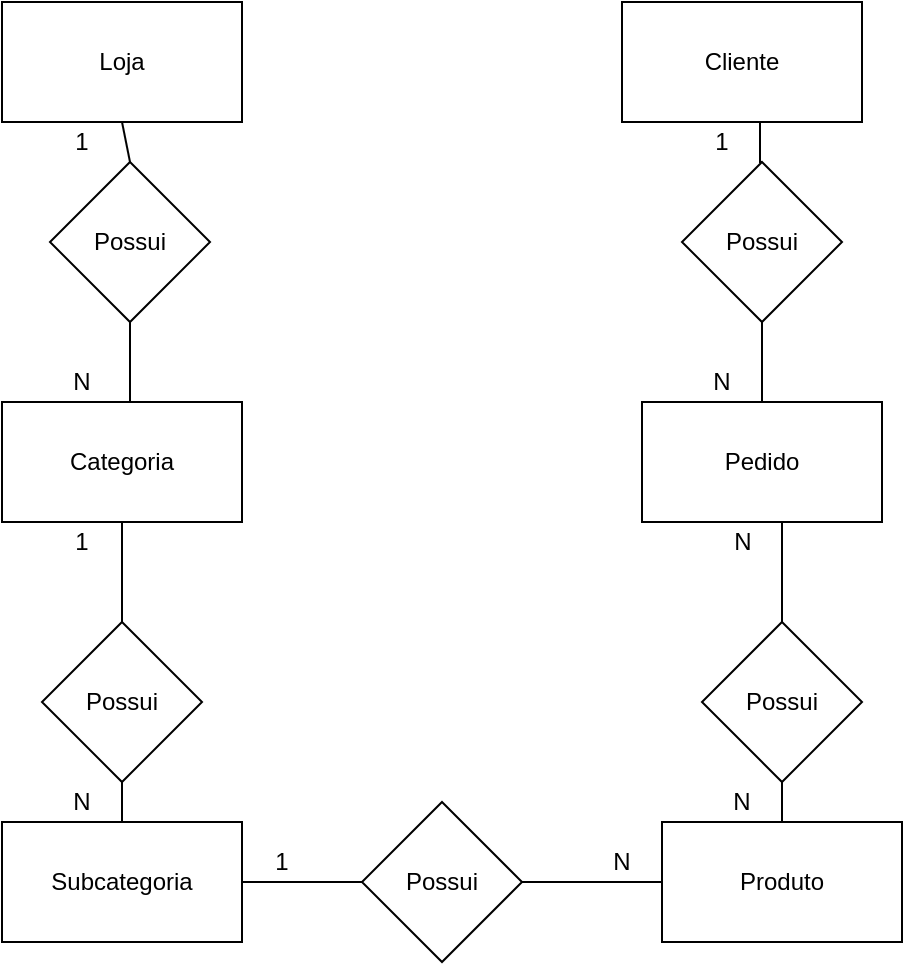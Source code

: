 <mxfile version="14.4.3" type="device" pages="2"><diagram id="BnVhKUta0DY0I-dIeVPp" name="conceitual"><mxGraphModel dx="868" dy="482" grid="1" gridSize="10" guides="1" tooltips="1" connect="1" arrows="1" fold="1" page="1" pageScale="1" pageWidth="827" pageHeight="1169" math="0" shadow="0"><root><mxCell id="0"/><mxCell id="1" parent="0"/><mxCell id="ixzUnLRiswVJyJJ_K1hb-1" value="Loja" style="rounded=0;whiteSpace=wrap;html=1;" parent="1" vertex="1"><mxGeometry x="310" y="80" width="120" height="60" as="geometry"/></mxCell><mxCell id="ixzUnLRiswVJyJJ_K1hb-3" value="Possui" style="rhombus;whiteSpace=wrap;html=1;" parent="1" vertex="1"><mxGeometry x="334" y="160" width="80" height="80" as="geometry"/></mxCell><mxCell id="ixzUnLRiswVJyJJ_K1hb-6" value="Produto" style="rounded=0;whiteSpace=wrap;html=1;" parent="1" vertex="1"><mxGeometry x="640" y="490" width="120" height="60" as="geometry"/></mxCell><mxCell id="ixzUnLRiswVJyJJ_K1hb-8" value="Possui" style="rhombus;whiteSpace=wrap;html=1;" parent="1" vertex="1"><mxGeometry x="330" y="390" width="80" height="80" as="geometry"/></mxCell><mxCell id="ixzUnLRiswVJyJJ_K1hb-18" value="Cliente" style="rounded=0;whiteSpace=wrap;html=1;" parent="1" vertex="1"><mxGeometry x="620" y="80" width="120" height="60" as="geometry"/></mxCell><mxCell id="ixzUnLRiswVJyJJ_K1hb-21" style="edgeStyle=orthogonalEdgeStyle;rounded=0;orthogonalLoop=1;jettySize=auto;html=1;exitX=0.5;exitY=1;exitDx=0;exitDy=0;endArrow=none;endFill=0;entryX=0.5;entryY=0;entryDx=0;entryDy=0;" parent="1" source="ixzUnLRiswVJyJJ_K1hb-20" target="ixzUnLRiswVJyJJ_K1hb-22" edge="1"><mxGeometry relative="1" as="geometry"><mxPoint x="690" y="260" as="targetPoint"/></mxGeometry></mxCell><mxCell id="ixzUnLRiswVJyJJ_K1hb-38" style="edgeStyle=orthogonalEdgeStyle;rounded=0;orthogonalLoop=1;jettySize=auto;html=1;exitX=0.5;exitY=0;exitDx=0;exitDy=0;entryX=0.575;entryY=1;entryDx=0;entryDy=0;entryPerimeter=0;endArrow=none;endFill=0;" parent="1" source="ixzUnLRiswVJyJJ_K1hb-20" target="ixzUnLRiswVJyJJ_K1hb-18" edge="1"><mxGeometry relative="1" as="geometry"/></mxCell><mxCell id="ixzUnLRiswVJyJJ_K1hb-20" value="Possui" style="rhombus;whiteSpace=wrap;html=1;" parent="1" vertex="1"><mxGeometry x="650" y="160" width="80" height="80" as="geometry"/></mxCell><mxCell id="ixzUnLRiswVJyJJ_K1hb-44" style="edgeStyle=orthogonalEdgeStyle;rounded=0;orthogonalLoop=1;jettySize=auto;html=1;exitX=0.5;exitY=1;exitDx=0;exitDy=0;entryX=0.5;entryY=0;entryDx=0;entryDy=0;endArrow=none;endFill=0;" parent="1" source="ixzUnLRiswVJyJJ_K1hb-22" target="ixzUnLRiswVJyJJ_K1hb-24" edge="1"><mxGeometry relative="1" as="geometry"><Array as="points"><mxPoint x="700" y="340"/></Array></mxGeometry></mxCell><mxCell id="ixzUnLRiswVJyJJ_K1hb-22" value="Pedido" style="rounded=0;whiteSpace=wrap;html=1;" parent="1" vertex="1"><mxGeometry x="630" y="280" width="120" height="60" as="geometry"/></mxCell><mxCell id="ixzUnLRiswVJyJJ_K1hb-45" style="edgeStyle=orthogonalEdgeStyle;rounded=0;orthogonalLoop=1;jettySize=auto;html=1;exitX=0.5;exitY=1;exitDx=0;exitDy=0;entryX=0.5;entryY=0;entryDx=0;entryDy=0;endArrow=none;endFill=0;" parent="1" source="ixzUnLRiswVJyJJ_K1hb-24" target="ixzUnLRiswVJyJJ_K1hb-6" edge="1"><mxGeometry relative="1" as="geometry"/></mxCell><mxCell id="ixzUnLRiswVJyJJ_K1hb-24" value="Possui" style="rhombus;whiteSpace=wrap;html=1;" parent="1" vertex="1"><mxGeometry x="660" y="390" width="80" height="80" as="geometry"/></mxCell><mxCell id="ixzUnLRiswVJyJJ_K1hb-27" value="1" style="text;html=1;strokeColor=none;fillColor=none;align=center;verticalAlign=middle;whiteSpace=wrap;rounded=0;" parent="1" vertex="1"><mxGeometry x="330" y="140" width="40" height="20" as="geometry"/></mxCell><mxCell id="ixzUnLRiswVJyJJ_K1hb-35" value="N" style="text;html=1;strokeColor=none;fillColor=none;align=center;verticalAlign=middle;whiteSpace=wrap;rounded=0;" parent="1" vertex="1"><mxGeometry x="650" y="260" width="40" height="20" as="geometry"/></mxCell><mxCell id="ixzUnLRiswVJyJJ_K1hb-39" value="1" style="text;html=1;strokeColor=none;fillColor=none;align=center;verticalAlign=middle;whiteSpace=wrap;rounded=0;" parent="1" vertex="1"><mxGeometry x="650" y="140" width="40" height="20" as="geometry"/></mxCell><mxCell id="ixzUnLRiswVJyJJ_K1hb-48" style="edgeStyle=orthogonalEdgeStyle;rounded=0;orthogonalLoop=1;jettySize=auto;html=1;exitX=0.5;exitY=1;exitDx=0;exitDy=0;entryX=0.5;entryY=0;entryDx=0;entryDy=0;endArrow=none;endFill=0;" parent="1" source="ixzUnLRiswVJyJJ_K1hb-46" target="ixzUnLRiswVJyJJ_K1hb-8" edge="1"><mxGeometry relative="1" as="geometry"/></mxCell><mxCell id="ixzUnLRiswVJyJJ_K1hb-46" value="Categoria" style="rounded=0;whiteSpace=wrap;html=1;" parent="1" vertex="1"><mxGeometry x="310" y="280" width="120" height="60" as="geometry"/></mxCell><mxCell id="ixzUnLRiswVJyJJ_K1hb-47" value="N" style="text;html=1;strokeColor=none;fillColor=none;align=center;verticalAlign=middle;whiteSpace=wrap;rounded=0;" parent="1" vertex="1"><mxGeometry x="330" y="260" width="40" height="20" as="geometry"/></mxCell><mxCell id="ixzUnLRiswVJyJJ_K1hb-50" value="" style="endArrow=none;html=1;entryX=0.5;entryY=1;entryDx=0;entryDy=0;" parent="1" target="ixzUnLRiswVJyJJ_K1hb-3" edge="1"><mxGeometry width="50" height="50" relative="1" as="geometry"><mxPoint x="374" y="280" as="sourcePoint"/><mxPoint x="440" y="250" as="targetPoint"/></mxGeometry></mxCell><mxCell id="ixzUnLRiswVJyJJ_K1hb-57" style="edgeStyle=orthogonalEdgeStyle;rounded=0;orthogonalLoop=1;jettySize=auto;html=1;exitX=1;exitY=0.5;exitDx=0;exitDy=0;entryX=0;entryY=0.5;entryDx=0;entryDy=0;endArrow=none;endFill=0;" parent="1" source="ixzUnLRiswVJyJJ_K1hb-53" target="ixzUnLRiswVJyJJ_K1hb-55" edge="1"><mxGeometry relative="1" as="geometry"/></mxCell><mxCell id="ixzUnLRiswVJyJJ_K1hb-53" value="Subcategoria" style="rounded=0;whiteSpace=wrap;html=1;" parent="1" vertex="1"><mxGeometry x="310" y="490" width="120" height="60" as="geometry"/></mxCell><mxCell id="ixzUnLRiswVJyJJ_K1hb-54" style="edgeStyle=orthogonalEdgeStyle;rounded=0;orthogonalLoop=1;jettySize=auto;html=1;entryX=0.5;entryY=0;entryDx=0;entryDy=0;endArrow=none;endFill=0;" parent="1" target="ixzUnLRiswVJyJJ_K1hb-53" edge="1"><mxGeometry relative="1" as="geometry"><mxPoint x="370" y="470" as="sourcePoint"/></mxGeometry></mxCell><mxCell id="ixzUnLRiswVJyJJ_K1hb-56" style="edgeStyle=orthogonalEdgeStyle;rounded=0;orthogonalLoop=1;jettySize=auto;html=1;exitX=1;exitY=0.5;exitDx=0;exitDy=0;entryX=0;entryY=0.5;entryDx=0;entryDy=0;endArrow=none;endFill=0;" parent="1" source="ixzUnLRiswVJyJJ_K1hb-55" target="ixzUnLRiswVJyJJ_K1hb-6" edge="1"><mxGeometry relative="1" as="geometry"/></mxCell><mxCell id="ixzUnLRiswVJyJJ_K1hb-55" value="Possui" style="rhombus;whiteSpace=wrap;html=1;" parent="1" vertex="1"><mxGeometry x="490" y="480" width="80" height="80" as="geometry"/></mxCell><mxCell id="ixzUnLRiswVJyJJ_K1hb-61" value="" style="endArrow=none;html=1;exitX=0.5;exitY=0;exitDx=0;exitDy=0;entryX=0.5;entryY=1;entryDx=0;entryDy=0;" parent="1" source="ixzUnLRiswVJyJJ_K1hb-3" target="ixzUnLRiswVJyJJ_K1hb-1" edge="1"><mxGeometry width="50" height="50" relative="1" as="geometry"><mxPoint x="330" y="190" as="sourcePoint"/><mxPoint x="370" y="160" as="targetPoint"/></mxGeometry></mxCell><mxCell id="ixzUnLRiswVJyJJ_K1hb-62" value="N" style="text;html=1;strokeColor=none;fillColor=none;align=center;verticalAlign=middle;whiteSpace=wrap;rounded=0;" parent="1" vertex="1"><mxGeometry x="330" y="470" width="40" height="20" as="geometry"/></mxCell><mxCell id="ixzUnLRiswVJyJJ_K1hb-63" value="N" style="text;html=1;strokeColor=none;fillColor=none;align=center;verticalAlign=middle;whiteSpace=wrap;rounded=0;" parent="1" vertex="1"><mxGeometry x="660" y="470" width="40" height="20" as="geometry"/></mxCell><mxCell id="5DrWxfCvUBQlMHEMTaOt-1" value="1" style="text;html=1;strokeColor=none;fillColor=none;align=center;verticalAlign=middle;whiteSpace=wrap;rounded=0;" parent="1" vertex="1"><mxGeometry x="330" y="340" width="40" height="20" as="geometry"/></mxCell><mxCell id="5DrWxfCvUBQlMHEMTaOt-2" value="1" style="text;html=1;strokeColor=none;fillColor=none;align=center;verticalAlign=middle;whiteSpace=wrap;rounded=0;" parent="1" vertex="1"><mxGeometry x="430" y="500" width="40" height="20" as="geometry"/></mxCell><mxCell id="5DrWxfCvUBQlMHEMTaOt-3" value="N" style="text;html=1;strokeColor=none;fillColor=none;align=center;verticalAlign=middle;whiteSpace=wrap;rounded=0;" parent="1" vertex="1"><mxGeometry x="600" y="500" width="40" height="20" as="geometry"/></mxCell><mxCell id="lg-SSBUsYtuIvcQjirfg-1" value="N" style="text;html=1;align=center;verticalAlign=middle;resizable=0;points=[];autosize=1;" vertex="1" parent="1"><mxGeometry x="670" y="340" width="20" height="20" as="geometry"/></mxCell></root></mxGraphModel></diagram><diagram id="fVTAhpNGpw3kj_DjJS_z" name="logica"><mxGraphModel dx="868" dy="482" grid="1" gridSize="10" guides="1" tooltips="1" connect="1" arrows="1" fold="1" page="1" pageScale="1" pageWidth="827" pageHeight="1169" math="0" shadow="0"><root><mxCell id="H1alB4Fp-vB3xp6G0R4u-0"/><mxCell id="H1alB4Fp-vB3xp6G0R4u-1" parent="H1alB4Fp-vB3xp6G0R4u-0"/><mxCell id="-a883HhqFEXbrNjjGXFJ-25" value="Loja" style="shape=table;startSize=30;container=1;collapsible=1;childLayout=tableLayout;fixedRows=1;rowLines=0;fontStyle=1;align=center;resizeLast=1;" parent="H1alB4Fp-vB3xp6G0R4u-1" vertex="1"><mxGeometry x="40" y="40" width="180" height="190" as="geometry"/></mxCell><mxCell id="-a883HhqFEXbrNjjGXFJ-26" value="" style="shape=partialRectangle;collapsible=0;dropTarget=0;pointerEvents=0;fillColor=none;top=0;left=0;bottom=1;right=0;points=[[0,0.5],[1,0.5]];portConstraint=eastwest;" parent="-a883HhqFEXbrNjjGXFJ-25" vertex="1"><mxGeometry y="30" width="180" height="30" as="geometry"/></mxCell><mxCell id="-a883HhqFEXbrNjjGXFJ-27" value="PK" style="shape=partialRectangle;connectable=0;fillColor=none;top=0;left=0;bottom=0;right=0;fontStyle=1;overflow=hidden;" parent="-a883HhqFEXbrNjjGXFJ-26" vertex="1"><mxGeometry width="30" height="30" as="geometry"/></mxCell><mxCell id="-a883HhqFEXbrNjjGXFJ-28" value="IdLoja" style="shape=partialRectangle;connectable=0;fillColor=none;top=0;left=0;bottom=0;right=0;align=left;spacingLeft=6;fontStyle=1;overflow=hidden;" parent="-a883HhqFEXbrNjjGXFJ-26" vertex="1"><mxGeometry x="30" width="150" height="30" as="geometry"/></mxCell><mxCell id="-a883HhqFEXbrNjjGXFJ-29" value="" style="shape=partialRectangle;collapsible=0;dropTarget=0;pointerEvents=0;fillColor=none;top=0;left=0;bottom=0;right=0;points=[[0,0.5],[1,0.5]];portConstraint=eastwest;" parent="-a883HhqFEXbrNjjGXFJ-25" vertex="1"><mxGeometry y="60" width="180" height="30" as="geometry"/></mxCell><mxCell id="-a883HhqFEXbrNjjGXFJ-30" value="" style="shape=partialRectangle;connectable=0;fillColor=none;top=0;left=0;bottom=0;right=0;editable=1;overflow=hidden;" parent="-a883HhqFEXbrNjjGXFJ-29" vertex="1"><mxGeometry width="30" height="30" as="geometry"/></mxCell><mxCell id="-a883HhqFEXbrNjjGXFJ-31" value="Nome" style="shape=partialRectangle;connectable=0;fillColor=none;top=0;left=0;bottom=0;right=0;align=left;spacingLeft=6;overflow=hidden;" parent="-a883HhqFEXbrNjjGXFJ-29" vertex="1"><mxGeometry x="30" width="150" height="30" as="geometry"/></mxCell><mxCell id="-a883HhqFEXbrNjjGXFJ-32" value="" style="shape=partialRectangle;collapsible=0;dropTarget=0;pointerEvents=0;fillColor=none;top=0;left=0;bottom=0;right=0;points=[[0,0.5],[1,0.5]];portConstraint=eastwest;" parent="-a883HhqFEXbrNjjGXFJ-25" vertex="1"><mxGeometry y="90" width="180" height="30" as="geometry"/></mxCell><mxCell id="-a883HhqFEXbrNjjGXFJ-33" value="" style="shape=partialRectangle;connectable=0;fillColor=none;top=0;left=0;bottom=0;right=0;editable=1;overflow=hidden;" parent="-a883HhqFEXbrNjjGXFJ-32" vertex="1"><mxGeometry width="30" height="30" as="geometry"/></mxCell><mxCell id="-a883HhqFEXbrNjjGXFJ-34" value="Endereco" style="shape=partialRectangle;connectable=0;fillColor=none;top=0;left=0;bottom=0;right=0;align=left;spacingLeft=6;overflow=hidden;" parent="-a883HhqFEXbrNjjGXFJ-32" vertex="1"><mxGeometry x="30" width="150" height="30" as="geometry"/></mxCell><mxCell id="-a883HhqFEXbrNjjGXFJ-35" value="" style="shape=partialRectangle;collapsible=0;dropTarget=0;pointerEvents=0;fillColor=none;top=0;left=0;bottom=0;right=0;points=[[0,0.5],[1,0.5]];portConstraint=eastwest;" parent="-a883HhqFEXbrNjjGXFJ-25" vertex="1"><mxGeometry y="120" width="180" height="30" as="geometry"/></mxCell><mxCell id="-a883HhqFEXbrNjjGXFJ-36" value="" style="shape=partialRectangle;connectable=0;fillColor=none;top=0;left=0;bottom=0;right=0;editable=1;overflow=hidden;" parent="-a883HhqFEXbrNjjGXFJ-35" vertex="1"><mxGeometry width="30" height="30" as="geometry"/></mxCell><mxCell id="-a883HhqFEXbrNjjGXFJ-37" value="Telefone" style="shape=partialRectangle;connectable=0;fillColor=none;top=0;left=0;bottom=0;right=0;align=left;spacingLeft=6;overflow=hidden;" parent="-a883HhqFEXbrNjjGXFJ-35" vertex="1"><mxGeometry x="30" width="150" height="30" as="geometry"/></mxCell><mxCell id="NHYusoLupNIPUKXMrJNb-0" value="" style="shape=partialRectangle;collapsible=0;dropTarget=0;pointerEvents=0;fillColor=none;top=0;left=0;bottom=0;right=0;points=[[0,0.5],[1,0.5]];portConstraint=eastwest;" parent="-a883HhqFEXbrNjjGXFJ-25" vertex="1"><mxGeometry y="150" width="180" height="30" as="geometry"/></mxCell><mxCell id="NHYusoLupNIPUKXMrJNb-1" value="" style="shape=partialRectangle;connectable=0;fillColor=none;top=0;left=0;bottom=0;right=0;editable=1;overflow=hidden;" parent="NHYusoLupNIPUKXMrJNb-0" vertex="1"><mxGeometry width="30" height="30" as="geometry"/></mxCell><mxCell id="NHYusoLupNIPUKXMrJNb-2" value="CNPJ" style="shape=partialRectangle;connectable=0;fillColor=none;top=0;left=0;bottom=0;right=0;align=left;spacingLeft=6;overflow=hidden;" parent="NHYusoLupNIPUKXMrJNb-0" vertex="1"><mxGeometry x="30" width="150" height="30" as="geometry"/></mxCell><mxCell id="-a883HhqFEXbrNjjGXFJ-38" value="Categoria" style="shape=table;startSize=30;container=1;collapsible=1;childLayout=tableLayout;fixedRows=1;rowLines=0;fontStyle=1;align=center;resizeLast=1;" parent="H1alB4Fp-vB3xp6G0R4u-1" vertex="1"><mxGeometry x="310" y="40" width="180" height="130" as="geometry"/></mxCell><mxCell id="-a883HhqFEXbrNjjGXFJ-39" value="" style="shape=partialRectangle;collapsible=0;dropTarget=0;pointerEvents=0;fillColor=none;top=0;left=0;bottom=0;right=0;points=[[0,0.5],[1,0.5]];portConstraint=eastwest;" parent="-a883HhqFEXbrNjjGXFJ-38" vertex="1"><mxGeometry y="30" width="180" height="30" as="geometry"/></mxCell><mxCell id="-a883HhqFEXbrNjjGXFJ-40" value="PK" style="shape=partialRectangle;connectable=0;fillColor=none;top=0;left=0;bottom=0;right=0;fontStyle=1;overflow=hidden;" parent="-a883HhqFEXbrNjjGXFJ-39" vertex="1"><mxGeometry width="60" height="30" as="geometry"/></mxCell><mxCell id="-a883HhqFEXbrNjjGXFJ-41" value="IdCategoria" style="shape=partialRectangle;connectable=0;fillColor=none;top=0;left=0;bottom=0;right=0;align=left;spacingLeft=6;fontStyle=1;overflow=hidden;" parent="-a883HhqFEXbrNjjGXFJ-39" vertex="1"><mxGeometry x="60" width="120" height="30" as="geometry"/></mxCell><mxCell id="-a883HhqFEXbrNjjGXFJ-42" value="" style="shape=partialRectangle;collapsible=0;dropTarget=0;pointerEvents=0;fillColor=none;top=0;left=0;bottom=1;right=0;points=[[0,0.5],[1,0.5]];portConstraint=eastwest;" parent="-a883HhqFEXbrNjjGXFJ-38" vertex="1"><mxGeometry y="60" width="180" height="30" as="geometry"/></mxCell><mxCell id="-a883HhqFEXbrNjjGXFJ-43" value="Fk" style="shape=partialRectangle;connectable=0;fillColor=none;top=0;left=0;bottom=0;right=0;fontStyle=1;overflow=hidden;" parent="-a883HhqFEXbrNjjGXFJ-42" vertex="1"><mxGeometry width="60" height="30" as="geometry"/></mxCell><mxCell id="-a883HhqFEXbrNjjGXFJ-44" value="IdLoja" style="shape=partialRectangle;connectable=0;fillColor=none;top=0;left=0;bottom=0;right=0;align=left;spacingLeft=6;fontStyle=1;overflow=hidden;" parent="-a883HhqFEXbrNjjGXFJ-42" vertex="1"><mxGeometry x="60" width="120" height="30" as="geometry"/></mxCell><mxCell id="-a883HhqFEXbrNjjGXFJ-45" value="" style="shape=partialRectangle;collapsible=0;dropTarget=0;pointerEvents=0;fillColor=none;top=0;left=0;bottom=0;right=0;points=[[0,0.5],[1,0.5]];portConstraint=eastwest;" parent="-a883HhqFEXbrNjjGXFJ-38" vertex="1"><mxGeometry y="90" width="180" height="30" as="geometry"/></mxCell><mxCell id="-a883HhqFEXbrNjjGXFJ-46" value="" style="shape=partialRectangle;connectable=0;fillColor=none;top=0;left=0;bottom=0;right=0;editable=1;overflow=hidden;" parent="-a883HhqFEXbrNjjGXFJ-45" vertex="1"><mxGeometry width="60" height="30" as="geometry"/></mxCell><mxCell id="-a883HhqFEXbrNjjGXFJ-47" value="NomeCat" style="shape=partialRectangle;connectable=0;fillColor=none;top=0;left=0;bottom=0;right=0;align=left;spacingLeft=6;overflow=hidden;" parent="-a883HhqFEXbrNjjGXFJ-45" vertex="1"><mxGeometry x="60" width="120" height="30" as="geometry"/></mxCell><mxCell id="YPb9ZQketvVJkok7APCH-0" value="SubCategoria" style="shape=table;startSize=30;container=1;collapsible=1;childLayout=tableLayout;fixedRows=1;rowLines=0;fontStyle=1;align=center;resizeLast=1;" parent="H1alB4Fp-vB3xp6G0R4u-1" vertex="1"><mxGeometry x="540" y="40" width="180" height="130" as="geometry"/></mxCell><mxCell id="YPb9ZQketvVJkok7APCH-1" value="" style="shape=partialRectangle;collapsible=0;dropTarget=0;pointerEvents=0;fillColor=none;top=0;left=0;bottom=0;right=0;points=[[0,0.5],[1,0.5]];portConstraint=eastwest;" parent="YPb9ZQketvVJkok7APCH-0" vertex="1"><mxGeometry y="30" width="180" height="30" as="geometry"/></mxCell><mxCell id="YPb9ZQketvVJkok7APCH-2" value="Pk" style="shape=partialRectangle;connectable=0;fillColor=none;top=0;left=0;bottom=0;right=0;fontStyle=1;overflow=hidden;" parent="YPb9ZQketvVJkok7APCH-1" vertex="1"><mxGeometry width="60" height="30" as="geometry"/></mxCell><mxCell id="YPb9ZQketvVJkok7APCH-3" value="IdSubCategoria" style="shape=partialRectangle;connectable=0;fillColor=none;top=0;left=0;bottom=0;right=0;align=left;spacingLeft=6;fontStyle=1;overflow=hidden;" parent="YPb9ZQketvVJkok7APCH-1" vertex="1"><mxGeometry x="60" width="120" height="30" as="geometry"/></mxCell><mxCell id="z12hyrBF5Y4kCZb7BlWe-0" value="" style="shape=partialRectangle;collapsible=0;dropTarget=0;pointerEvents=0;fillColor=none;top=0;left=0;bottom=0;right=0;points=[[0,0.5],[1,0.5]];portConstraint=eastwest;" vertex="1" parent="YPb9ZQketvVJkok7APCH-0"><mxGeometry y="60" width="180" height="30" as="geometry"/></mxCell><mxCell id="z12hyrBF5Y4kCZb7BlWe-1" value="Fk" style="shape=partialRectangle;connectable=0;fillColor=none;top=0;left=0;bottom=0;right=0;fontStyle=0;overflow=hidden;" vertex="1" parent="z12hyrBF5Y4kCZb7BlWe-0"><mxGeometry width="60" height="30" as="geometry"/></mxCell><mxCell id="z12hyrBF5Y4kCZb7BlWe-2" value="IdCategoria" style="shape=partialRectangle;connectable=0;fillColor=none;top=0;left=0;bottom=0;right=0;align=left;spacingLeft=6;fontStyle=1;overflow=hidden;" vertex="1" parent="z12hyrBF5Y4kCZb7BlWe-0"><mxGeometry x="60" width="120" height="30" as="geometry"/></mxCell><mxCell id="YPb9ZQketvVJkok7APCH-7" value="" style="shape=partialRectangle;collapsible=0;dropTarget=0;pointerEvents=0;fillColor=none;top=0;left=0;bottom=0;right=0;points=[[0,0.5],[1,0.5]];portConstraint=eastwest;" parent="YPb9ZQketvVJkok7APCH-0" vertex="1"><mxGeometry y="90" width="180" height="30" as="geometry"/></mxCell><mxCell id="YPb9ZQketvVJkok7APCH-8" value="" style="shape=partialRectangle;connectable=0;fillColor=none;top=0;left=0;bottom=0;right=0;editable=1;overflow=hidden;" parent="YPb9ZQketvVJkok7APCH-7" vertex="1"><mxGeometry width="60" height="30" as="geometry"/></mxCell><mxCell id="YPb9ZQketvVJkok7APCH-9" value="NomeSub" style="shape=partialRectangle;connectable=0;fillColor=none;top=0;left=0;bottom=0;right=0;align=left;spacingLeft=6;overflow=hidden;" parent="YPb9ZQketvVJkok7APCH-7" vertex="1"><mxGeometry x="60" width="120" height="30" as="geometry"/></mxCell><mxCell id="HKb9AZO92d-qCQxCHdUC-0" value="Produto" style="shape=table;startSize=30;container=1;collapsible=1;childLayout=tableLayout;fixedRows=1;rowLines=0;fontStyle=1;align=center;resizeLast=1;" parent="H1alB4Fp-vB3xp6G0R4u-1" vertex="1"><mxGeometry x="580" y="210" width="180" height="220" as="geometry"/></mxCell><mxCell id="HKb9AZO92d-qCQxCHdUC-1" value="" style="shape=partialRectangle;collapsible=0;dropTarget=0;pointerEvents=0;fillColor=none;top=0;left=0;bottom=0;right=0;points=[[0,0.5],[1,0.5]];portConstraint=eastwest;" parent="HKb9AZO92d-qCQxCHdUC-0" vertex="1"><mxGeometry y="30" width="180" height="30" as="geometry"/></mxCell><mxCell id="HKb9AZO92d-qCQxCHdUC-2" value="Pk" style="shape=partialRectangle;connectable=0;fillColor=none;top=0;left=0;bottom=0;right=0;fontStyle=1;overflow=hidden;" parent="HKb9AZO92d-qCQxCHdUC-1" vertex="1"><mxGeometry width="60" height="30" as="geometry"/></mxCell><mxCell id="HKb9AZO92d-qCQxCHdUC-3" value="IdProduto" style="shape=partialRectangle;connectable=0;fillColor=none;top=0;left=0;bottom=0;right=0;align=left;spacingLeft=6;fontStyle=1;overflow=hidden;" parent="HKb9AZO92d-qCQxCHdUC-1" vertex="1"><mxGeometry x="60" width="120" height="30" as="geometry"/></mxCell><mxCell id="z12hyrBF5Y4kCZb7BlWe-3" value="" style="shape=partialRectangle;collapsible=0;dropTarget=0;pointerEvents=0;fillColor=none;top=0;left=0;bottom=0;right=0;points=[[0,0.5],[1,0.5]];portConstraint=eastwest;" vertex="1" parent="HKb9AZO92d-qCQxCHdUC-0"><mxGeometry y="60" width="180" height="30" as="geometry"/></mxCell><mxCell id="z12hyrBF5Y4kCZb7BlWe-4" value="Fk" style="shape=partialRectangle;connectable=0;fillColor=none;top=0;left=0;bottom=0;right=0;fontStyle=1;overflow=hidden;" vertex="1" parent="z12hyrBF5Y4kCZb7BlWe-3"><mxGeometry width="60" height="30" as="geometry"/></mxCell><mxCell id="z12hyrBF5Y4kCZb7BlWe-5" value="IdSubcategoria" style="shape=partialRectangle;connectable=0;fillColor=none;top=0;left=0;bottom=0;right=0;align=left;spacingLeft=6;fontStyle=1;overflow=hidden;" vertex="1" parent="z12hyrBF5Y4kCZb7BlWe-3"><mxGeometry x="60" width="120" height="30" as="geometry"/></mxCell><mxCell id="HKb9AZO92d-qCQxCHdUC-4" value="" style="shape=partialRectangle;collapsible=0;dropTarget=0;pointerEvents=0;fillColor=none;top=0;left=0;bottom=1;right=0;points=[[0,0.5],[1,0.5]];portConstraint=eastwest;" parent="HKb9AZO92d-qCQxCHdUC-0" vertex="1"><mxGeometry y="90" width="180" height="30" as="geometry"/></mxCell><mxCell id="HKb9AZO92d-qCQxCHdUC-5" value="Fk" style="shape=partialRectangle;connectable=0;fillColor=none;top=0;left=0;bottom=0;right=0;fontStyle=1;overflow=hidden;" parent="HKb9AZO92d-qCQxCHdUC-4" vertex="1"><mxGeometry width="60" height="30" as="geometry"/></mxCell><mxCell id="HKb9AZO92d-qCQxCHdUC-6" value="IdPedido" style="shape=partialRectangle;connectable=0;fillColor=none;top=0;left=0;bottom=0;right=0;align=left;spacingLeft=6;fontStyle=1;overflow=hidden;" parent="HKb9AZO92d-qCQxCHdUC-4" vertex="1"><mxGeometry x="60" width="120" height="30" as="geometry"/></mxCell><mxCell id="HKb9AZO92d-qCQxCHdUC-7" value="" style="shape=partialRectangle;collapsible=0;dropTarget=0;pointerEvents=0;fillColor=none;top=0;left=0;bottom=0;right=0;points=[[0,0.5],[1,0.5]];portConstraint=eastwest;" parent="HKb9AZO92d-qCQxCHdUC-0" vertex="1"><mxGeometry y="120" width="180" height="30" as="geometry"/></mxCell><mxCell id="HKb9AZO92d-qCQxCHdUC-8" value="" style="shape=partialRectangle;connectable=0;fillColor=none;top=0;left=0;bottom=0;right=0;editable=1;overflow=hidden;" parent="HKb9AZO92d-qCQxCHdUC-7" vertex="1"><mxGeometry width="60" height="30" as="geometry"/></mxCell><mxCell id="HKb9AZO92d-qCQxCHdUC-9" value="Nome" style="shape=partialRectangle;connectable=0;fillColor=none;top=0;left=0;bottom=0;right=0;align=left;spacingLeft=6;overflow=hidden;" parent="HKb9AZO92d-qCQxCHdUC-7" vertex="1"><mxGeometry x="60" width="120" height="30" as="geometry"/></mxCell><mxCell id="HKb9AZO92d-qCQxCHdUC-10" value="" style="shape=partialRectangle;collapsible=0;dropTarget=0;pointerEvents=0;fillColor=none;top=0;left=0;bottom=0;right=0;points=[[0,0.5],[1,0.5]];portConstraint=eastwest;" parent="HKb9AZO92d-qCQxCHdUC-0" vertex="1"><mxGeometry y="150" width="180" height="30" as="geometry"/></mxCell><mxCell id="HKb9AZO92d-qCQxCHdUC-11" value="" style="shape=partialRectangle;connectable=0;fillColor=none;top=0;left=0;bottom=0;right=0;editable=1;overflow=hidden;" parent="HKb9AZO92d-qCQxCHdUC-10" vertex="1"><mxGeometry width="60" height="30" as="geometry"/></mxCell><mxCell id="HKb9AZO92d-qCQxCHdUC-12" value="Preco" style="shape=partialRectangle;connectable=0;fillColor=none;top=0;left=0;bottom=0;right=0;align=left;spacingLeft=6;overflow=hidden;" parent="HKb9AZO92d-qCQxCHdUC-10" vertex="1"><mxGeometry x="60" width="120" height="30" as="geometry"/></mxCell><mxCell id="NHYusoLupNIPUKXMrJNb-11" value="" style="shape=partialRectangle;collapsible=0;dropTarget=0;pointerEvents=0;fillColor=none;top=0;left=0;bottom=0;right=0;points=[[0,0.5],[1,0.5]];portConstraint=eastwest;" parent="HKb9AZO92d-qCQxCHdUC-0" vertex="1"><mxGeometry y="180" width="180" height="30" as="geometry"/></mxCell><mxCell id="NHYusoLupNIPUKXMrJNb-12" value="" style="shape=partialRectangle;connectable=0;fillColor=none;top=0;left=0;bottom=0;right=0;editable=1;overflow=hidden;" parent="NHYusoLupNIPUKXMrJNb-11" vertex="1"><mxGeometry width="60" height="30" as="geometry"/></mxCell><mxCell id="NHYusoLupNIPUKXMrJNb-13" value="Validade" style="shape=partialRectangle;connectable=0;fillColor=none;top=0;left=0;bottom=0;right=0;align=left;spacingLeft=6;overflow=hidden;" parent="NHYusoLupNIPUKXMrJNb-11" vertex="1"><mxGeometry x="60" width="120" height="30" as="geometry"/></mxCell><mxCell id="FdDqJ7lanGBIJObR6kC--0" value="Pedido" style="shape=table;startSize=30;container=1;collapsible=1;childLayout=tableLayout;fixedRows=1;rowLines=0;fontStyle=1;align=center;resizeLast=1;" parent="H1alB4Fp-vB3xp6G0R4u-1" vertex="1"><mxGeometry x="324" y="380" width="180" height="160" as="geometry"/></mxCell><mxCell id="FdDqJ7lanGBIJObR6kC--1" value="" style="shape=partialRectangle;collapsible=0;dropTarget=0;pointerEvents=0;fillColor=none;top=0;left=0;bottom=0;right=0;points=[[0,0.5],[1,0.5]];portConstraint=eastwest;" parent="FdDqJ7lanGBIJObR6kC--0" vertex="1"><mxGeometry y="30" width="180" height="30" as="geometry"/></mxCell><mxCell id="FdDqJ7lanGBIJObR6kC--2" value="PK" style="shape=partialRectangle;connectable=0;fillColor=none;top=0;left=0;bottom=0;right=0;fontStyle=1;overflow=hidden;" parent="FdDqJ7lanGBIJObR6kC--1" vertex="1"><mxGeometry width="60" height="30" as="geometry"/></mxCell><mxCell id="FdDqJ7lanGBIJObR6kC--3" value="IdPedido" style="shape=partialRectangle;connectable=0;fillColor=none;top=0;left=0;bottom=0;right=0;align=left;spacingLeft=6;fontStyle=1;overflow=hidden;" parent="FdDqJ7lanGBIJObR6kC--1" vertex="1"><mxGeometry x="60" width="120" height="30" as="geometry"/></mxCell><mxCell id="FdDqJ7lanGBIJObR6kC--4" value="" style="shape=partialRectangle;collapsible=0;dropTarget=0;pointerEvents=0;fillColor=none;top=0;left=0;bottom=1;right=0;points=[[0,0.5],[1,0.5]];portConstraint=eastwest;" parent="FdDqJ7lanGBIJObR6kC--0" vertex="1"><mxGeometry y="60" width="180" height="30" as="geometry"/></mxCell><mxCell id="FdDqJ7lanGBIJObR6kC--5" value="FK" style="shape=partialRectangle;connectable=0;fillColor=none;top=0;left=0;bottom=0;right=0;fontStyle=1;overflow=hidden;" parent="FdDqJ7lanGBIJObR6kC--4" vertex="1"><mxGeometry width="60" height="30" as="geometry"/></mxCell><mxCell id="FdDqJ7lanGBIJObR6kC--6" value="IdCliente" style="shape=partialRectangle;connectable=0;fillColor=none;top=0;left=0;bottom=0;right=0;align=left;spacingLeft=6;fontStyle=1;overflow=hidden;" parent="FdDqJ7lanGBIJObR6kC--4" vertex="1"><mxGeometry x="60" width="120" height="30" as="geometry"/></mxCell><mxCell id="FdDqJ7lanGBIJObR6kC--7" value="" style="shape=partialRectangle;collapsible=0;dropTarget=0;pointerEvents=0;fillColor=none;top=0;left=0;bottom=0;right=0;points=[[0,0.5],[1,0.5]];portConstraint=eastwest;" parent="FdDqJ7lanGBIJObR6kC--0" vertex="1"><mxGeometry y="90" width="180" height="30" as="geometry"/></mxCell><mxCell id="FdDqJ7lanGBIJObR6kC--8" value="" style="shape=partialRectangle;connectable=0;fillColor=none;top=0;left=0;bottom=0;right=0;editable=1;overflow=hidden;" parent="FdDqJ7lanGBIJObR6kC--7" vertex="1"><mxGeometry width="60" height="30" as="geometry"/></mxCell><mxCell id="FdDqJ7lanGBIJObR6kC--9" value="Quantidade" style="shape=partialRectangle;connectable=0;fillColor=none;top=0;left=0;bottom=0;right=0;align=left;spacingLeft=6;overflow=hidden;" parent="FdDqJ7lanGBIJObR6kC--7" vertex="1"><mxGeometry x="60" width="120" height="30" as="geometry"/></mxCell><mxCell id="FdDqJ7lanGBIJObR6kC--10" value="" style="shape=partialRectangle;collapsible=0;dropTarget=0;pointerEvents=0;fillColor=none;top=0;left=0;bottom=0;right=0;points=[[0,0.5],[1,0.5]];portConstraint=eastwest;" parent="FdDqJ7lanGBIJObR6kC--0" vertex="1"><mxGeometry y="120" width="180" height="30" as="geometry"/></mxCell><mxCell id="FdDqJ7lanGBIJObR6kC--11" value="" style="shape=partialRectangle;connectable=0;fillColor=none;top=0;left=0;bottom=0;right=0;editable=1;overflow=hidden;" parent="FdDqJ7lanGBIJObR6kC--10" vertex="1"><mxGeometry width="60" height="30" as="geometry"/></mxCell><mxCell id="FdDqJ7lanGBIJObR6kC--12" value="NotaFisc" style="shape=partialRectangle;connectable=0;fillColor=none;top=0;left=0;bottom=0;right=0;align=left;spacingLeft=6;overflow=hidden;" parent="FdDqJ7lanGBIJObR6kC--10" vertex="1"><mxGeometry x="60" width="120" height="30" as="geometry"/></mxCell><mxCell id="FdDqJ7lanGBIJObR6kC--13" value="Cliente" style="shape=table;startSize=30;container=1;collapsible=1;childLayout=tableLayout;fixedRows=1;rowLines=0;fontStyle=1;align=center;resizeLast=1;" parent="H1alB4Fp-vB3xp6G0R4u-1" vertex="1"><mxGeometry x="40" y="260" width="180" height="190" as="geometry"/></mxCell><mxCell id="FdDqJ7lanGBIJObR6kC--14" value="" style="shape=partialRectangle;collapsible=0;dropTarget=0;pointerEvents=0;fillColor=none;top=0;left=0;bottom=1;right=0;points=[[0,0.5],[1,0.5]];portConstraint=eastwest;" parent="FdDqJ7lanGBIJObR6kC--13" vertex="1"><mxGeometry y="30" width="180" height="30" as="geometry"/></mxCell><mxCell id="FdDqJ7lanGBIJObR6kC--15" value="PK" style="shape=partialRectangle;connectable=0;fillColor=none;top=0;left=0;bottom=0;right=0;fontStyle=1;overflow=hidden;" parent="FdDqJ7lanGBIJObR6kC--14" vertex="1"><mxGeometry width="30" height="30" as="geometry"/></mxCell><mxCell id="FdDqJ7lanGBIJObR6kC--16" value="IdCliente" style="shape=partialRectangle;connectable=0;fillColor=none;top=0;left=0;bottom=0;right=0;align=left;spacingLeft=6;fontStyle=1;overflow=hidden;" parent="FdDqJ7lanGBIJObR6kC--14" vertex="1"><mxGeometry x="30" width="150" height="30" as="geometry"/></mxCell><mxCell id="FdDqJ7lanGBIJObR6kC--17" value="" style="shape=partialRectangle;collapsible=0;dropTarget=0;pointerEvents=0;fillColor=none;top=0;left=0;bottom=0;right=0;points=[[0,0.5],[1,0.5]];portConstraint=eastwest;" parent="FdDqJ7lanGBIJObR6kC--13" vertex="1"><mxGeometry y="60" width="180" height="30" as="geometry"/></mxCell><mxCell id="FdDqJ7lanGBIJObR6kC--18" value="" style="shape=partialRectangle;connectable=0;fillColor=none;top=0;left=0;bottom=0;right=0;editable=1;overflow=hidden;" parent="FdDqJ7lanGBIJObR6kC--17" vertex="1"><mxGeometry width="30" height="30" as="geometry"/></mxCell><mxCell id="FdDqJ7lanGBIJObR6kC--19" value="Nome" style="shape=partialRectangle;connectable=0;fillColor=none;top=0;left=0;bottom=0;right=0;align=left;spacingLeft=6;overflow=hidden;" parent="FdDqJ7lanGBIJObR6kC--17" vertex="1"><mxGeometry x="30" width="150" height="30" as="geometry"/></mxCell><mxCell id="FdDqJ7lanGBIJObR6kC--20" value="" style="shape=partialRectangle;collapsible=0;dropTarget=0;pointerEvents=0;fillColor=none;top=0;left=0;bottom=0;right=0;points=[[0,0.5],[1,0.5]];portConstraint=eastwest;" parent="FdDqJ7lanGBIJObR6kC--13" vertex="1"><mxGeometry y="90" width="180" height="30" as="geometry"/></mxCell><mxCell id="FdDqJ7lanGBIJObR6kC--21" value="" style="shape=partialRectangle;connectable=0;fillColor=none;top=0;left=0;bottom=0;right=0;editable=1;overflow=hidden;" parent="FdDqJ7lanGBIJObR6kC--20" vertex="1"><mxGeometry width="30" height="30" as="geometry"/></mxCell><mxCell id="FdDqJ7lanGBIJObR6kC--22" value="TelefoneC" style="shape=partialRectangle;connectable=0;fillColor=none;top=0;left=0;bottom=0;right=0;align=left;spacingLeft=6;overflow=hidden;" parent="FdDqJ7lanGBIJObR6kC--20" vertex="1"><mxGeometry x="30" width="150" height="30" as="geometry"/></mxCell><mxCell id="NHYusoLupNIPUKXMrJNb-4" value="" style="shape=partialRectangle;collapsible=0;dropTarget=0;pointerEvents=0;fillColor=none;top=0;left=0;bottom=0;right=0;points=[[0,0.5],[1,0.5]];portConstraint=eastwest;" parent="FdDqJ7lanGBIJObR6kC--13" vertex="1"><mxGeometry y="120" width="180" height="30" as="geometry"/></mxCell><mxCell id="NHYusoLupNIPUKXMrJNb-5" value="" style="shape=partialRectangle;connectable=0;fillColor=none;top=0;left=0;bottom=0;right=0;editable=1;overflow=hidden;" parent="NHYusoLupNIPUKXMrJNb-4" vertex="1"><mxGeometry width="30" height="30" as="geometry"/></mxCell><mxCell id="NHYusoLupNIPUKXMrJNb-6" value="CPF" style="shape=partialRectangle;connectable=0;fillColor=none;top=0;left=0;bottom=0;right=0;align=left;spacingLeft=6;overflow=hidden;" parent="NHYusoLupNIPUKXMrJNb-4" vertex="1"><mxGeometry x="30" width="150" height="30" as="geometry"/></mxCell><mxCell id="FdDqJ7lanGBIJObR6kC--23" value="" style="shape=partialRectangle;collapsible=0;dropTarget=0;pointerEvents=0;fillColor=none;top=0;left=0;bottom=0;right=0;points=[[0,0.5],[1,0.5]];portConstraint=eastwest;" parent="FdDqJ7lanGBIJObR6kC--13" vertex="1"><mxGeometry y="150" width="180" height="30" as="geometry"/></mxCell><mxCell id="FdDqJ7lanGBIJObR6kC--24" value="" style="shape=partialRectangle;connectable=0;fillColor=none;top=0;left=0;bottom=0;right=0;editable=1;overflow=hidden;" parent="FdDqJ7lanGBIJObR6kC--23" vertex="1"><mxGeometry width="30" height="30" as="geometry"/></mxCell><mxCell id="FdDqJ7lanGBIJObR6kC--25" value="RG" style="shape=partialRectangle;connectable=0;fillColor=none;top=0;left=0;bottom=0;right=0;align=left;spacingLeft=6;overflow=hidden;" parent="FdDqJ7lanGBIJObR6kC--23" vertex="1"><mxGeometry x="30" width="150" height="30" as="geometry"/></mxCell><mxCell id="Ib2-FGxTHazIphv6KVIO-0" value="" style="edgeStyle=entityRelationEdgeStyle;fontSize=12;html=1;endArrow=ERoneToMany;entryX=0;entryY=0.5;entryDx=0;entryDy=0;" parent="H1alB4Fp-vB3xp6G0R4u-1" target="-a883HhqFEXbrNjjGXFJ-42" edge="1"><mxGeometry width="100" height="100" relative="1" as="geometry"><mxPoint x="220" y="90" as="sourcePoint"/><mxPoint x="320" y="-10" as="targetPoint"/></mxGeometry></mxCell><mxCell id="Ib2-FGxTHazIphv6KVIO-4" value="" style="edgeStyle=entityRelationEdgeStyle;fontSize=12;html=1;endArrow=ERoneToMany;entryX=0;entryY=0.5;entryDx=0;entryDy=0;exitX=1;exitY=0.5;exitDx=0;exitDy=0;" parent="H1alB4Fp-vB3xp6G0R4u-1" edge="1" source="-a883HhqFEXbrNjjGXFJ-39"><mxGeometry width="100" height="100" relative="1" as="geometry"><mxPoint x="490" y="110" as="sourcePoint"/><mxPoint x="540" y="145" as="targetPoint"/></mxGeometry></mxCell><mxCell id="mr2qvtbwd8U-MqMQfWVZ-1" value="" style="edgeStyle=entityRelationEdgeStyle;fontSize=12;html=1;endArrow=ERoneToMany;exitX=1;exitY=0.5;exitDx=0;exitDy=0;entryX=0;entryY=0.5;entryDx=0;entryDy=0;" parent="H1alB4Fp-vB3xp6G0R4u-1" source="FdDqJ7lanGBIJObR6kC--14" edge="1" target="FdDqJ7lanGBIJObR6kC--4"><mxGeometry width="100" height="100" relative="1" as="geometry"><mxPoint x="224" y="420" as="sourcePoint"/><mxPoint x="324" y="320" as="targetPoint"/></mxGeometry></mxCell><mxCell id="z12hyrBF5Y4kCZb7BlWe-6" value="" style="line;strokeWidth=1;rotatable=0;dashed=0;labelPosition=right;align=left;verticalAlign=middle;spacingTop=0;spacingLeft=6;points=[];portConstraint=eastwest;" vertex="1" parent="H1alB4Fp-vB3xp6G0R4u-1"><mxGeometry x="540" y="120" width="180" height="10" as="geometry"/></mxCell><mxCell id="lgqlKubHMz5HIxjfoM7t-0" value="PedidoProduto" style="shape=table;startSize=30;container=1;collapsible=1;childLayout=tableLayout;fixedRows=1;rowLines=0;fontStyle=1;align=center;resizeLast=1;" vertex="1" parent="H1alB4Fp-vB3xp6G0R4u-1"><mxGeometry x="324" y="190" width="180" height="160" as="geometry"/></mxCell><mxCell id="lgqlKubHMz5HIxjfoM7t-1" value="" style="shape=partialRectangle;collapsible=0;dropTarget=0;pointerEvents=0;fillColor=none;top=0;left=0;bottom=0;right=0;points=[[0,0.5],[1,0.5]];portConstraint=eastwest;" vertex="1" parent="lgqlKubHMz5HIxjfoM7t-0"><mxGeometry y="30" width="180" height="30" as="geometry"/></mxCell><mxCell id="lgqlKubHMz5HIxjfoM7t-2" value="FK" style="shape=partialRectangle;connectable=0;fillColor=none;top=0;left=0;bottom=0;right=0;fontStyle=1;overflow=hidden;" vertex="1" parent="lgqlKubHMz5HIxjfoM7t-1"><mxGeometry width="60" height="30" as="geometry"/></mxCell><mxCell id="lgqlKubHMz5HIxjfoM7t-3" value="IdPedido" style="shape=partialRectangle;connectable=0;fillColor=none;top=0;left=0;bottom=0;right=0;align=left;spacingLeft=6;fontStyle=1;overflow=hidden;" vertex="1" parent="lgqlKubHMz5HIxjfoM7t-1"><mxGeometry x="60" width="120" height="30" as="geometry"/></mxCell><mxCell id="lgqlKubHMz5HIxjfoM7t-4" value="" style="shape=partialRectangle;collapsible=0;dropTarget=0;pointerEvents=0;fillColor=none;top=0;left=0;bottom=1;right=0;points=[[0,0.5],[1,0.5]];portConstraint=eastwest;" vertex="1" parent="lgqlKubHMz5HIxjfoM7t-0"><mxGeometry y="60" width="180" height="30" as="geometry"/></mxCell><mxCell id="lgqlKubHMz5HIxjfoM7t-5" value="Fk" style="shape=partialRectangle;connectable=0;fillColor=none;top=0;left=0;bottom=0;right=0;fontStyle=1;overflow=hidden;" vertex="1" parent="lgqlKubHMz5HIxjfoM7t-4"><mxGeometry width="60" height="30" as="geometry"/></mxCell><mxCell id="lgqlKubHMz5HIxjfoM7t-6" value="IdProduto" style="shape=partialRectangle;connectable=0;fillColor=none;top=0;left=0;bottom=0;right=0;align=left;spacingLeft=6;fontStyle=1;overflow=hidden;" vertex="1" parent="lgqlKubHMz5HIxjfoM7t-4"><mxGeometry x="60" width="120" height="30" as="geometry"/></mxCell><mxCell id="lgqlKubHMz5HIxjfoM7t-7" value="" style="shape=partialRectangle;collapsible=0;dropTarget=0;pointerEvents=0;fillColor=none;top=0;left=0;bottom=0;right=0;points=[[0,0.5],[1,0.5]];portConstraint=eastwest;" vertex="1" parent="lgqlKubHMz5HIxjfoM7t-0"><mxGeometry y="90" width="180" height="30" as="geometry"/></mxCell><mxCell id="lgqlKubHMz5HIxjfoM7t-8" value="" style="shape=partialRectangle;connectable=0;fillColor=none;top=0;left=0;bottom=0;right=0;editable=1;overflow=hidden;" vertex="1" parent="lgqlKubHMz5HIxjfoM7t-7"><mxGeometry width="60" height="30" as="geometry"/></mxCell><mxCell id="lgqlKubHMz5HIxjfoM7t-9" value="Row 3" style="shape=partialRectangle;connectable=0;fillColor=none;top=0;left=0;bottom=0;right=0;align=left;spacingLeft=6;overflow=hidden;" vertex="1" parent="lgqlKubHMz5HIxjfoM7t-7"><mxGeometry x="60" width="120" height="30" as="geometry"/></mxCell><mxCell id="lgqlKubHMz5HIxjfoM7t-10" value="" style="shape=partialRectangle;collapsible=0;dropTarget=0;pointerEvents=0;fillColor=none;top=0;left=0;bottom=0;right=0;points=[[0,0.5],[1,0.5]];portConstraint=eastwest;" vertex="1" parent="lgqlKubHMz5HIxjfoM7t-0"><mxGeometry y="120" width="180" height="30" as="geometry"/></mxCell><mxCell id="lgqlKubHMz5HIxjfoM7t-11" value="" style="shape=partialRectangle;connectable=0;fillColor=none;top=0;left=0;bottom=0;right=0;editable=1;overflow=hidden;" vertex="1" parent="lgqlKubHMz5HIxjfoM7t-10"><mxGeometry width="60" height="30" as="geometry"/></mxCell><mxCell id="lgqlKubHMz5HIxjfoM7t-12" value="Row 4" style="shape=partialRectangle;connectable=0;fillColor=none;top=0;left=0;bottom=0;right=0;align=left;spacingLeft=6;overflow=hidden;" vertex="1" parent="lgqlKubHMz5HIxjfoM7t-10"><mxGeometry x="60" width="120" height="30" as="geometry"/></mxCell><mxCell id="lgqlKubHMz5HIxjfoM7t-14" value="" style="edgeStyle=elbowEdgeStyle;fontSize=12;html=1;endArrow=ERoneToMany;entryX=1;entryY=0.5;entryDx=0;entryDy=0;" edge="1" parent="H1alB4Fp-vB3xp6G0R4u-1" target="z12hyrBF5Y4kCZb7BlWe-3"><mxGeometry width="100" height="100" relative="1" as="geometry"><mxPoint x="720" y="90" as="sourcePoint"/><mxPoint x="820" y="-10" as="targetPoint"/><Array as="points"><mxPoint x="780" y="190"/></Array></mxGeometry></mxCell><mxCell id="lgqlKubHMz5HIxjfoM7t-15" value="" style="edgeStyle=entityRelationEdgeStyle;fontSize=12;html=1;endArrow=ERoneToMany;entryX=1;entryY=0.5;entryDx=0;entryDy=0;" edge="1" parent="H1alB4Fp-vB3xp6G0R4u-1" target="lgqlKubHMz5HIxjfoM7t-1"><mxGeometry width="100" height="100" relative="1" as="geometry"><mxPoint x="504" y="430" as="sourcePoint"/><mxPoint x="604" y="330" as="targetPoint"/></mxGeometry></mxCell><mxCell id="lgqlKubHMz5HIxjfoM7t-16" value="" style="edgeStyle=entityRelationEdgeStyle;fontSize=12;html=1;endArrow=ERoneToMany;entryX=1;entryY=0.5;entryDx=0;entryDy=0;exitX=0;exitY=0.5;exitDx=0;exitDy=0;" edge="1" parent="H1alB4Fp-vB3xp6G0R4u-1" source="HKb9AZO92d-qCQxCHdUC-4" target="lgqlKubHMz5HIxjfoM7t-4"><mxGeometry width="100" height="100" relative="1" as="geometry"><mxPoint x="480" y="390" as="sourcePoint"/><mxPoint x="580" y="290" as="targetPoint"/></mxGeometry></mxCell></root></mxGraphModel></diagram></mxfile>